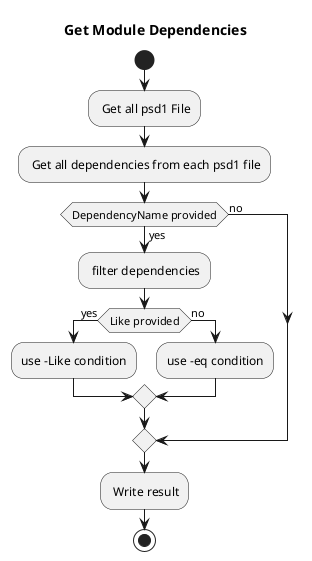 @startuml
title Get Module Dependencies

start
: Get all psd1 File;
: Get all dependencies from each psd1 file;
if(DependencyName provided) then (yes)
: filter dependencies;
 if(Like provided)then(yes)
  :use -Like condition;
  else(no)
  :use -eq condition;
  endif
else (no)
endif
: Write result;
stop
@enduml